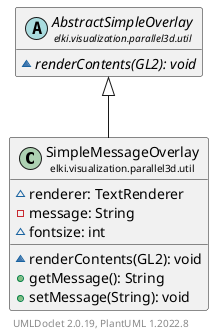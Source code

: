 @startuml
    remove .*\.(Instance|Par|Parameterizer|Factory)$
    set namespaceSeparator none
    hide empty fields
    hide empty methods

    class "<size:14>SimpleMessageOverlay\n<size:10>elki.visualization.parallel3d.util" as elki.visualization.parallel3d.util.SimpleMessageOverlay [[SimpleMessageOverlay.html]] {
        ~renderer: TextRenderer
        -message: String
        ~fontsize: int
        ~renderContents(GL2): void
        +getMessage(): String
        +setMessage(String): void
    }

    abstract class "<size:14>AbstractSimpleOverlay\n<size:10>elki.visualization.parallel3d.util" as elki.visualization.parallel3d.util.AbstractSimpleOverlay [[AbstractSimpleOverlay.html]] {
        {abstract} ~renderContents(GL2): void
    }

    elki.visualization.parallel3d.util.AbstractSimpleOverlay <|-- elki.visualization.parallel3d.util.SimpleMessageOverlay

    center footer UMLDoclet 2.0.19, PlantUML 1.2022.8
@enduml
